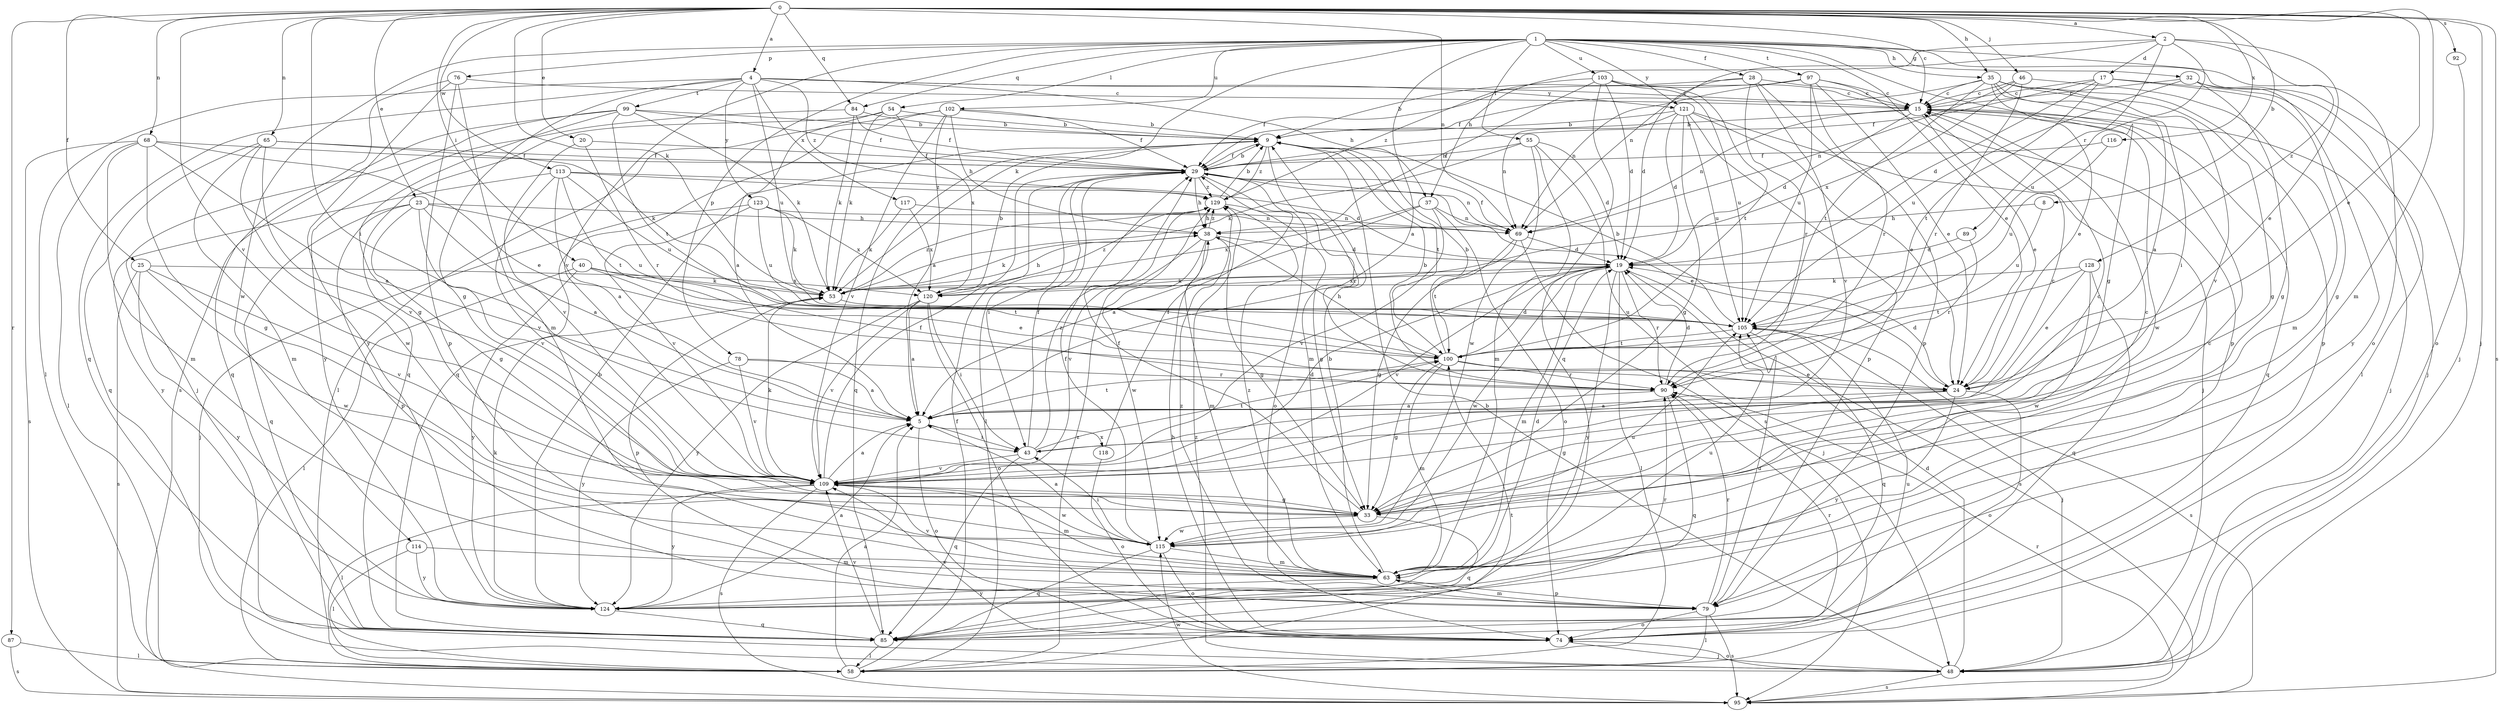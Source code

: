 strict digraph  {
0;
1;
2;
4;
5;
8;
9;
15;
17;
19;
20;
23;
24;
25;
28;
29;
32;
33;
35;
37;
38;
40;
43;
46;
48;
53;
54;
55;
58;
63;
65;
68;
69;
74;
76;
78;
79;
84;
85;
87;
89;
90;
92;
95;
97;
99;
100;
102;
103;
105;
109;
113;
114;
115;
116;
117;
118;
120;
121;
123;
124;
128;
129;
0 -> 2  [label=a];
0 -> 4  [label=a];
0 -> 8  [label=b];
0 -> 15  [label=c];
0 -> 20  [label=e];
0 -> 23  [label=e];
0 -> 24  [label=e];
0 -> 25  [label=f];
0 -> 35  [label=h];
0 -> 40  [label=i];
0 -> 43  [label=i];
0 -> 46  [label=j];
0 -> 48  [label=j];
0 -> 53  [label=k];
0 -> 63  [label=m];
0 -> 65  [label=n];
0 -> 68  [label=n];
0 -> 69  [label=n];
0 -> 84  [label=q];
0 -> 87  [label=r];
0 -> 92  [label=s];
0 -> 95  [label=s];
0 -> 109  [label=v];
0 -> 113  [label=w];
0 -> 116  [label=x];
1 -> 5  [label=a];
1 -> 24  [label=e];
1 -> 28  [label=f];
1 -> 32  [label=g];
1 -> 33  [label=g];
1 -> 35  [label=h];
1 -> 48  [label=j];
1 -> 53  [label=k];
1 -> 54  [label=l];
1 -> 55  [label=l];
1 -> 74  [label=o];
1 -> 76  [label=p];
1 -> 78  [label=p];
1 -> 84  [label=q];
1 -> 97  [label=t];
1 -> 102  [label=u];
1 -> 103  [label=u];
1 -> 109  [label=v];
1 -> 114  [label=w];
1 -> 121  [label=y];
2 -> 17  [label=d];
2 -> 24  [label=e];
2 -> 37  [label=h];
2 -> 69  [label=n];
2 -> 89  [label=r];
2 -> 105  [label=u];
2 -> 128  [label=z];
4 -> 15  [label=c];
4 -> 33  [label=g];
4 -> 37  [label=h];
4 -> 58  [label=l];
4 -> 85  [label=q];
4 -> 99  [label=t];
4 -> 105  [label=u];
4 -> 117  [label=x];
4 -> 121  [label=y];
4 -> 123  [label=y];
4 -> 129  [label=z];
5 -> 43  [label=i];
5 -> 74  [label=o];
5 -> 100  [label=t];
5 -> 118  [label=x];
8 -> 38  [label=h];
8 -> 105  [label=u];
9 -> 29  [label=f];
9 -> 63  [label=m];
9 -> 85  [label=q];
9 -> 100  [label=t];
9 -> 129  [label=z];
15 -> 9  [label=b];
15 -> 19  [label=d];
15 -> 24  [label=e];
15 -> 48  [label=j];
15 -> 69  [label=n];
15 -> 85  [label=q];
15 -> 115  [label=w];
17 -> 15  [label=c];
17 -> 19  [label=d];
17 -> 29  [label=f];
17 -> 33  [label=g];
17 -> 58  [label=l];
17 -> 100  [label=t];
19 -> 53  [label=k];
19 -> 58  [label=l];
19 -> 63  [label=m];
19 -> 90  [label=r];
19 -> 95  [label=s];
19 -> 109  [label=v];
19 -> 115  [label=w];
19 -> 120  [label=x];
19 -> 124  [label=y];
20 -> 29  [label=f];
20 -> 90  [label=r];
20 -> 109  [label=v];
23 -> 5  [label=a];
23 -> 33  [label=g];
23 -> 38  [label=h];
23 -> 79  [label=p];
23 -> 85  [label=q];
23 -> 105  [label=u];
23 -> 109  [label=v];
24 -> 5  [label=a];
24 -> 19  [label=d];
24 -> 33  [label=g];
24 -> 74  [label=o];
24 -> 124  [label=y];
25 -> 95  [label=s];
25 -> 109  [label=v];
25 -> 115  [label=w];
25 -> 120  [label=x];
25 -> 124  [label=y];
28 -> 9  [label=b];
28 -> 15  [label=c];
28 -> 19  [label=d];
28 -> 79  [label=p];
28 -> 90  [label=r];
28 -> 109  [label=v];
29 -> 9  [label=b];
29 -> 24  [label=e];
29 -> 38  [label=h];
29 -> 43  [label=i];
29 -> 58  [label=l];
29 -> 69  [label=n];
29 -> 74  [label=o];
29 -> 90  [label=r];
29 -> 129  [label=z];
32 -> 15  [label=c];
32 -> 33  [label=g];
32 -> 48  [label=j];
32 -> 105  [label=u];
32 -> 124  [label=y];
33 -> 15  [label=c];
33 -> 29  [label=f];
33 -> 85  [label=q];
33 -> 115  [label=w];
35 -> 5  [label=a];
35 -> 15  [label=c];
35 -> 24  [label=e];
35 -> 29  [label=f];
35 -> 33  [label=g];
35 -> 43  [label=i];
35 -> 79  [label=p];
35 -> 100  [label=t];
35 -> 109  [label=v];
37 -> 5  [label=a];
37 -> 69  [label=n];
37 -> 74  [label=o];
37 -> 109  [label=v];
37 -> 120  [label=x];
38 -> 19  [label=d];
38 -> 33  [label=g];
38 -> 53  [label=k];
38 -> 63  [label=m];
38 -> 109  [label=v];
38 -> 115  [label=w];
38 -> 129  [label=z];
40 -> 24  [label=e];
40 -> 53  [label=k];
40 -> 58  [label=l];
40 -> 100  [label=t];
40 -> 124  [label=y];
43 -> 15  [label=c];
43 -> 29  [label=f];
43 -> 85  [label=q];
43 -> 100  [label=t];
43 -> 109  [label=v];
43 -> 129  [label=z];
46 -> 15  [label=c];
46 -> 63  [label=m];
46 -> 69  [label=n];
46 -> 90  [label=r];
46 -> 120  [label=x];
48 -> 9  [label=b];
48 -> 19  [label=d];
48 -> 74  [label=o];
48 -> 95  [label=s];
48 -> 129  [label=z];
53 -> 38  [label=h];
53 -> 79  [label=p];
53 -> 105  [label=u];
53 -> 129  [label=z];
54 -> 5  [label=a];
54 -> 9  [label=b];
54 -> 53  [label=k];
54 -> 85  [label=q];
54 -> 120  [label=x];
55 -> 19  [label=d];
55 -> 29  [label=f];
55 -> 53  [label=k];
55 -> 63  [label=m];
55 -> 95  [label=s];
55 -> 115  [label=w];
58 -> 5  [label=a];
58 -> 29  [label=f];
58 -> 100  [label=t];
58 -> 129  [label=z];
63 -> 9  [label=b];
63 -> 15  [label=c];
63 -> 19  [label=d];
63 -> 79  [label=p];
63 -> 105  [label=u];
63 -> 109  [label=v];
63 -> 124  [label=y];
63 -> 129  [label=z];
65 -> 29  [label=f];
65 -> 53  [label=k];
65 -> 63  [label=m];
65 -> 85  [label=q];
65 -> 109  [label=v];
65 -> 115  [label=w];
68 -> 5  [label=a];
68 -> 24  [label=e];
68 -> 29  [label=f];
68 -> 33  [label=g];
68 -> 58  [label=l];
68 -> 63  [label=m];
68 -> 95  [label=s];
69 -> 19  [label=d];
69 -> 29  [label=f];
69 -> 33  [label=g];
69 -> 48  [label=j];
69 -> 100  [label=t];
74 -> 38  [label=h];
74 -> 48  [label=j];
74 -> 90  [label=r];
74 -> 109  [label=v];
76 -> 15  [label=c];
76 -> 63  [label=m];
76 -> 79  [label=p];
76 -> 95  [label=s];
76 -> 124  [label=y];
78 -> 5  [label=a];
78 -> 90  [label=r];
78 -> 109  [label=v];
78 -> 124  [label=y];
79 -> 58  [label=l];
79 -> 63  [label=m];
79 -> 74  [label=o];
79 -> 90  [label=r];
79 -> 95  [label=s];
79 -> 105  [label=u];
79 -> 129  [label=z];
84 -> 9  [label=b];
84 -> 29  [label=f];
84 -> 53  [label=k];
84 -> 124  [label=y];
85 -> 58  [label=l];
85 -> 105  [label=u];
85 -> 109  [label=v];
87 -> 58  [label=l];
87 -> 95  [label=s];
89 -> 19  [label=d];
89 -> 90  [label=r];
90 -> 5  [label=a];
90 -> 9  [label=b];
90 -> 19  [label=d];
90 -> 85  [label=q];
92 -> 74  [label=o];
95 -> 90  [label=r];
95 -> 115  [label=w];
97 -> 15  [label=c];
97 -> 24  [label=e];
97 -> 29  [label=f];
97 -> 69  [label=n];
97 -> 79  [label=p];
97 -> 90  [label=r];
97 -> 105  [label=u];
99 -> 9  [label=b];
99 -> 29  [label=f];
99 -> 33  [label=g];
99 -> 48  [label=j];
99 -> 53  [label=k];
99 -> 85  [label=q];
99 -> 100  [label=t];
100 -> 9  [label=b];
100 -> 19  [label=d];
100 -> 24  [label=e];
100 -> 33  [label=g];
100 -> 38  [label=h];
100 -> 63  [label=m];
100 -> 90  [label=r];
102 -> 5  [label=a];
102 -> 9  [label=b];
102 -> 29  [label=f];
102 -> 38  [label=h];
102 -> 58  [label=l];
102 -> 85  [label=q];
102 -> 109  [label=v];
103 -> 15  [label=c];
103 -> 19  [label=d];
103 -> 38  [label=h];
103 -> 85  [label=q];
103 -> 100  [label=t];
103 -> 105  [label=u];
103 -> 129  [label=z];
105 -> 9  [label=b];
105 -> 48  [label=j];
105 -> 85  [label=q];
105 -> 95  [label=s];
105 -> 100  [label=t];
109 -> 5  [label=a];
109 -> 15  [label=c];
109 -> 19  [label=d];
109 -> 29  [label=f];
109 -> 33  [label=g];
109 -> 53  [label=k];
109 -> 58  [label=l];
109 -> 63  [label=m];
109 -> 95  [label=s];
109 -> 115  [label=w];
109 -> 124  [label=y];
113 -> 5  [label=a];
113 -> 19  [label=d];
113 -> 100  [label=t];
113 -> 105  [label=u];
113 -> 109  [label=v];
113 -> 124  [label=y];
113 -> 129  [label=z];
114 -> 58  [label=l];
114 -> 63  [label=m];
114 -> 124  [label=y];
115 -> 5  [label=a];
115 -> 29  [label=f];
115 -> 43  [label=i];
115 -> 63  [label=m];
115 -> 74  [label=o];
115 -> 85  [label=q];
115 -> 105  [label=u];
116 -> 29  [label=f];
116 -> 105  [label=u];
117 -> 53  [label=k];
117 -> 69  [label=n];
117 -> 120  [label=x];
118 -> 29  [label=f];
118 -> 74  [label=o];
120 -> 5  [label=a];
120 -> 9  [label=b];
120 -> 43  [label=i];
120 -> 74  [label=o];
120 -> 109  [label=v];
120 -> 124  [label=y];
120 -> 129  [label=z];
121 -> 9  [label=b];
121 -> 19  [label=d];
121 -> 24  [label=e];
121 -> 33  [label=g];
121 -> 48  [label=j];
121 -> 69  [label=n];
121 -> 79  [label=p];
121 -> 105  [label=u];
123 -> 48  [label=j];
123 -> 53  [label=k];
123 -> 69  [label=n];
123 -> 105  [label=u];
123 -> 109  [label=v];
123 -> 120  [label=x];
124 -> 5  [label=a];
124 -> 9  [label=b];
124 -> 53  [label=k];
124 -> 85  [label=q];
124 -> 90  [label=r];
128 -> 24  [label=e];
128 -> 53  [label=k];
128 -> 85  [label=q];
128 -> 100  [label=t];
128 -> 115  [label=w];
129 -> 9  [label=b];
129 -> 33  [label=g];
129 -> 38  [label=h];
}
